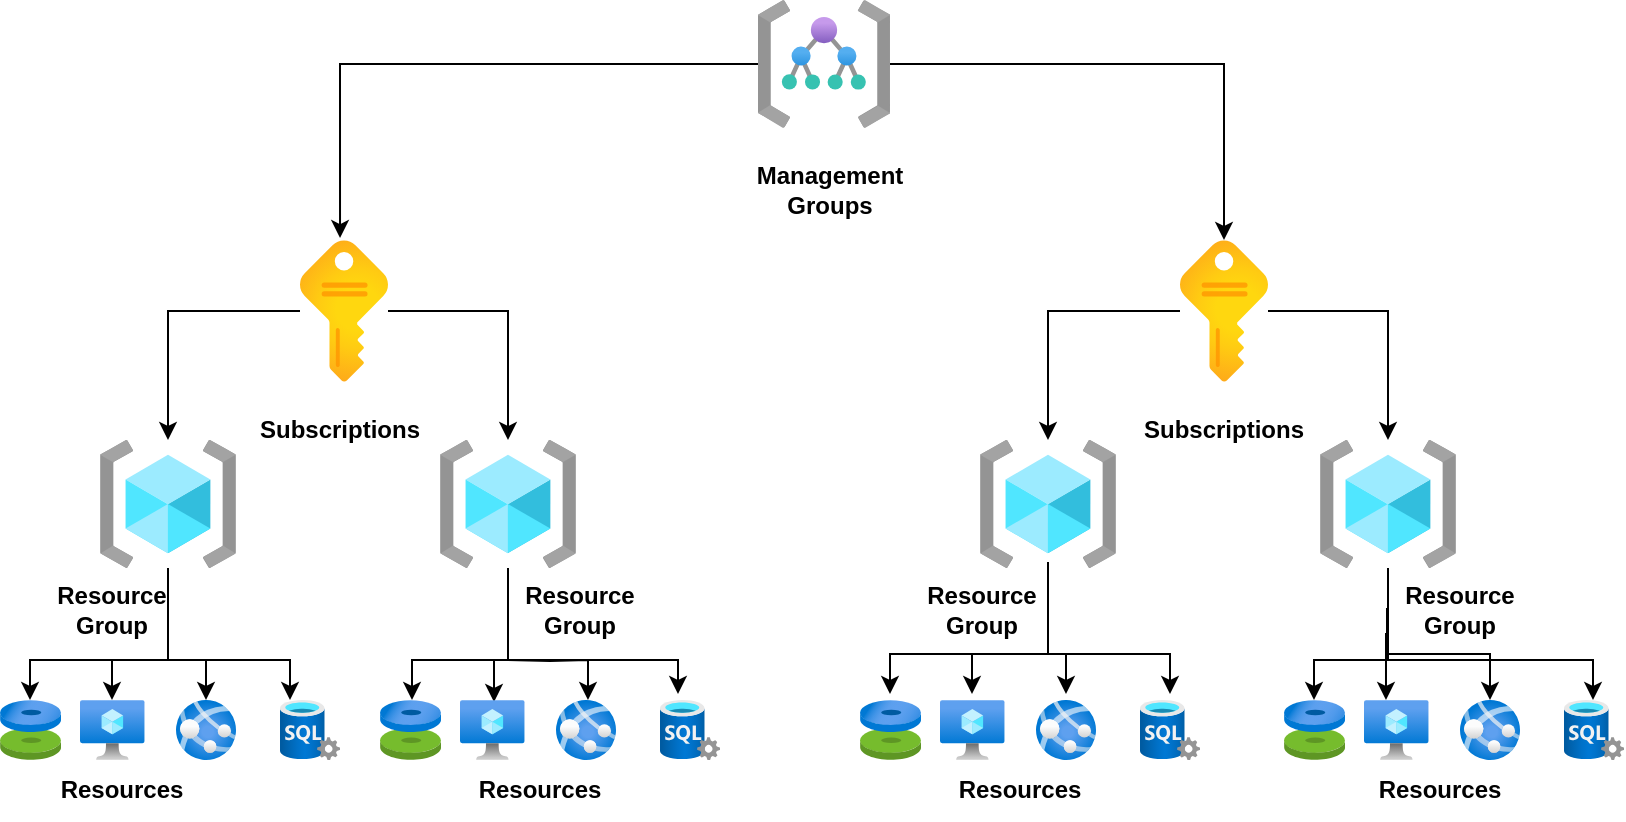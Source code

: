 <mxfile version="20.5.2" type="github">
  <diagram id="8aDCWPC3B8ohMvIZ4cO-" name="Page-1">
    <mxGraphModel dx="1360" dy="834" grid="1" gridSize="10" guides="1" tooltips="1" connect="1" arrows="1" fold="1" page="1" pageScale="1" pageWidth="850" pageHeight="1100" math="0" shadow="0">
      <root>
        <mxCell id="0" />
        <mxCell id="1" parent="0" />
        <mxCell id="Mrv_MjjHtVWF8FlWqP0l-12" style="edgeStyle=orthogonalEdgeStyle;rounded=0;orthogonalLoop=1;jettySize=auto;html=1;" edge="1" parent="1" source="Mrv_MjjHtVWF8FlWqP0l-2" target="Mrv_MjjHtVWF8FlWqP0l-9">
          <mxGeometry relative="1" as="geometry" />
        </mxCell>
        <mxCell id="Mrv_MjjHtVWF8FlWqP0l-13" style="edgeStyle=orthogonalEdgeStyle;rounded=0;orthogonalLoop=1;jettySize=auto;html=1;" edge="1" parent="1" source="Mrv_MjjHtVWF8FlWqP0l-2" target="Mrv_MjjHtVWF8FlWqP0l-8">
          <mxGeometry relative="1" as="geometry" />
        </mxCell>
        <mxCell id="Mrv_MjjHtVWF8FlWqP0l-2" value="" style="aspect=fixed;html=1;points=[];align=center;image;fontSize=12;image=img/lib/azure2/general/Subscriptions.svg;" vertex="1" parent="1">
          <mxGeometry x="180" y="200" width="44" height="71" as="geometry" />
        </mxCell>
        <mxCell id="Mrv_MjjHtVWF8FlWqP0l-6" style="edgeStyle=orthogonalEdgeStyle;rounded=0;orthogonalLoop=1;jettySize=auto;html=1;" edge="1" parent="1" source="Mrv_MjjHtVWF8FlWqP0l-4" target="Mrv_MjjHtVWF8FlWqP0l-5">
          <mxGeometry relative="1" as="geometry" />
        </mxCell>
        <mxCell id="Mrv_MjjHtVWF8FlWqP0l-7" style="edgeStyle=orthogonalEdgeStyle;rounded=0;orthogonalLoop=1;jettySize=auto;html=1;entryX=0.455;entryY=-0.014;entryDx=0;entryDy=0;entryPerimeter=0;" edge="1" parent="1" source="Mrv_MjjHtVWF8FlWqP0l-4" target="Mrv_MjjHtVWF8FlWqP0l-2">
          <mxGeometry relative="1" as="geometry" />
        </mxCell>
        <mxCell id="Mrv_MjjHtVWF8FlWqP0l-4" value="" style="aspect=fixed;html=1;points=[];align=center;image;fontSize=12;image=img/lib/azure2/general/Management_Groups.svg;" vertex="1" parent="1">
          <mxGeometry x="409" y="80" width="66" height="64" as="geometry" />
        </mxCell>
        <mxCell id="Mrv_MjjHtVWF8FlWqP0l-14" style="edgeStyle=orthogonalEdgeStyle;rounded=0;orthogonalLoop=1;jettySize=auto;html=1;" edge="1" parent="1" source="Mrv_MjjHtVWF8FlWqP0l-5" target="Mrv_MjjHtVWF8FlWqP0l-11">
          <mxGeometry relative="1" as="geometry" />
        </mxCell>
        <mxCell id="Mrv_MjjHtVWF8FlWqP0l-15" style="edgeStyle=orthogonalEdgeStyle;rounded=0;orthogonalLoop=1;jettySize=auto;html=1;" edge="1" parent="1" source="Mrv_MjjHtVWF8FlWqP0l-5" target="Mrv_MjjHtVWF8FlWqP0l-10">
          <mxGeometry relative="1" as="geometry" />
        </mxCell>
        <mxCell id="Mrv_MjjHtVWF8FlWqP0l-5" value="" style="aspect=fixed;html=1;points=[];align=center;image;fontSize=12;image=img/lib/azure2/general/Subscriptions.svg;" vertex="1" parent="1">
          <mxGeometry x="620" y="200" width="44" height="71" as="geometry" />
        </mxCell>
        <mxCell id="Mrv_MjjHtVWF8FlWqP0l-21" style="edgeStyle=orthogonalEdgeStyle;rounded=0;orthogonalLoop=1;jettySize=auto;html=1;" edge="1" parent="1" source="Mrv_MjjHtVWF8FlWqP0l-8" target="Mrv_MjjHtVWF8FlWqP0l-19">
          <mxGeometry relative="1" as="geometry">
            <Array as="points">
              <mxPoint x="114" y="410" />
              <mxPoint x="45" y="410" />
            </Array>
          </mxGeometry>
        </mxCell>
        <mxCell id="Mrv_MjjHtVWF8FlWqP0l-22" style="edgeStyle=orthogonalEdgeStyle;rounded=0;orthogonalLoop=1;jettySize=auto;html=1;" edge="1" parent="1" source="Mrv_MjjHtVWF8FlWqP0l-8" target="Mrv_MjjHtVWF8FlWqP0l-20">
          <mxGeometry relative="1" as="geometry">
            <Array as="points">
              <mxPoint x="114" y="410" />
              <mxPoint x="86" y="410" />
            </Array>
          </mxGeometry>
        </mxCell>
        <mxCell id="Mrv_MjjHtVWF8FlWqP0l-23" style="edgeStyle=orthogonalEdgeStyle;rounded=0;orthogonalLoop=1;jettySize=auto;html=1;" edge="1" parent="1" source="Mrv_MjjHtVWF8FlWqP0l-8" target="Mrv_MjjHtVWF8FlWqP0l-17">
          <mxGeometry relative="1" as="geometry">
            <Array as="points">
              <mxPoint x="114" y="410" />
              <mxPoint x="133" y="410" />
            </Array>
          </mxGeometry>
        </mxCell>
        <mxCell id="Mrv_MjjHtVWF8FlWqP0l-24" style="edgeStyle=orthogonalEdgeStyle;rounded=0;orthogonalLoop=1;jettySize=auto;html=1;" edge="1" parent="1" source="Mrv_MjjHtVWF8FlWqP0l-8" target="Mrv_MjjHtVWF8FlWqP0l-16">
          <mxGeometry relative="1" as="geometry">
            <Array as="points">
              <mxPoint x="114" y="410" />
              <mxPoint x="175" y="410" />
            </Array>
          </mxGeometry>
        </mxCell>
        <mxCell id="Mrv_MjjHtVWF8FlWqP0l-8" value="" style="aspect=fixed;html=1;points=[];align=center;image;fontSize=12;image=img/lib/azure2/general/Resource_Groups.svg;" vertex="1" parent="1">
          <mxGeometry x="80" y="300" width="68" height="64" as="geometry" />
        </mxCell>
        <mxCell id="Mrv_MjjHtVWF8FlWqP0l-43" style="edgeStyle=orthogonalEdgeStyle;rounded=0;orthogonalLoop=1;jettySize=auto;html=1;entryX=0.524;entryY=0;entryDx=0;entryDy=0;entryPerimeter=0;" edge="1" parent="1" target="Mrv_MjjHtVWF8FlWqP0l-31">
          <mxGeometry relative="1" as="geometry">
            <mxPoint x="284" y="407" as="sourcePoint" />
            <mxPoint x="235.3" y="473" as="targetPoint" />
            <Array as="points">
              <mxPoint x="284" y="410" />
              <mxPoint x="236" y="410" />
            </Array>
          </mxGeometry>
        </mxCell>
        <mxCell id="Mrv_MjjHtVWF8FlWqP0l-44" style="edgeStyle=orthogonalEdgeStyle;rounded=0;orthogonalLoop=1;jettySize=auto;html=1;entryX=0.526;entryY=0.033;entryDx=0;entryDy=0;entryPerimeter=0;" edge="1" parent="1" source="Mrv_MjjHtVWF8FlWqP0l-9" target="Mrv_MjjHtVWF8FlWqP0l-32">
          <mxGeometry relative="1" as="geometry">
            <Array as="points">
              <mxPoint x="284" y="410" />
              <mxPoint x="277" y="410" />
            </Array>
          </mxGeometry>
        </mxCell>
        <mxCell id="Mrv_MjjHtVWF8FlWqP0l-45" style="edgeStyle=orthogonalEdgeStyle;rounded=0;orthogonalLoop=1;jettySize=auto;html=1;entryX=0.533;entryY=0;entryDx=0;entryDy=0;entryPerimeter=0;" edge="1" parent="1" target="Mrv_MjjHtVWF8FlWqP0l-30">
          <mxGeometry relative="1" as="geometry">
            <mxPoint x="284" y="410" as="sourcePoint" />
            <mxPoint x="323" y="476" as="targetPoint" />
          </mxGeometry>
        </mxCell>
        <mxCell id="Mrv_MjjHtVWF8FlWqP0l-63" style="edgeStyle=orthogonalEdgeStyle;rounded=0;orthogonalLoop=1;jettySize=auto;html=1;entryX=0.3;entryY=-0.1;entryDx=0;entryDy=0;entryPerimeter=0;" edge="1" parent="1" source="Mrv_MjjHtVWF8FlWqP0l-9" target="Mrv_MjjHtVWF8FlWqP0l-29">
          <mxGeometry relative="1" as="geometry">
            <Array as="points">
              <mxPoint x="284" y="410" />
              <mxPoint x="369" y="410" />
            </Array>
          </mxGeometry>
        </mxCell>
        <mxCell id="Mrv_MjjHtVWF8FlWqP0l-9" value="" style="aspect=fixed;html=1;points=[];align=center;image;fontSize=12;image=img/lib/azure2/general/Resource_Groups.svg;" vertex="1" parent="1">
          <mxGeometry x="250" y="300" width="68" height="64" as="geometry" />
        </mxCell>
        <mxCell id="Mrv_MjjHtVWF8FlWqP0l-48" style="edgeStyle=orthogonalEdgeStyle;rounded=0;orthogonalLoop=1;jettySize=auto;html=1;" edge="1" parent="1">
          <mxGeometry relative="1" as="geometry">
            <mxPoint x="554" y="381" as="sourcePoint" />
            <mxPoint x="475" y="427" as="targetPoint" />
            <Array as="points">
              <mxPoint x="554" y="407" />
              <mxPoint x="475" y="407" />
            </Array>
          </mxGeometry>
        </mxCell>
        <mxCell id="Mrv_MjjHtVWF8FlWqP0l-49" style="edgeStyle=orthogonalEdgeStyle;rounded=0;orthogonalLoop=1;jettySize=auto;html=1;" edge="1" parent="1">
          <mxGeometry relative="1" as="geometry">
            <mxPoint x="554" y="361" as="sourcePoint" />
            <mxPoint x="516" y="427" as="targetPoint" />
            <Array as="points">
              <mxPoint x="554" y="407" />
              <mxPoint x="516" y="407" />
            </Array>
          </mxGeometry>
        </mxCell>
        <mxCell id="Mrv_MjjHtVWF8FlWqP0l-51" style="edgeStyle=orthogonalEdgeStyle;rounded=0;orthogonalLoop=1;jettySize=auto;html=1;" edge="1" parent="1">
          <mxGeometry relative="1" as="geometry">
            <mxPoint x="554" y="381" as="sourcePoint" />
            <mxPoint x="615" y="427" as="targetPoint" />
            <Array as="points">
              <mxPoint x="554" y="407" />
              <mxPoint x="615" y="407" />
            </Array>
          </mxGeometry>
        </mxCell>
        <mxCell id="Mrv_MjjHtVWF8FlWqP0l-57" style="edgeStyle=orthogonalEdgeStyle;rounded=0;orthogonalLoop=1;jettySize=auto;html=1;" edge="1" parent="1">
          <mxGeometry relative="1" as="geometry">
            <mxPoint x="554" y="361" as="sourcePoint" />
            <mxPoint x="563" y="427" as="targetPoint" />
            <Array as="points">
              <mxPoint x="554" y="407" />
              <mxPoint x="563" y="407" />
            </Array>
          </mxGeometry>
        </mxCell>
        <mxCell id="Mrv_MjjHtVWF8FlWqP0l-10" value="" style="aspect=fixed;html=1;points=[];align=center;image;fontSize=12;image=img/lib/azure2/general/Resource_Groups.svg;" vertex="1" parent="1">
          <mxGeometry x="520" y="300" width="68" height="64" as="geometry" />
        </mxCell>
        <mxCell id="Mrv_MjjHtVWF8FlWqP0l-52" style="edgeStyle=orthogonalEdgeStyle;rounded=0;orthogonalLoop=1;jettySize=auto;html=1;" edge="1" parent="1" source="Mrv_MjjHtVWF8FlWqP0l-11" target="Mrv_MjjHtVWF8FlWqP0l-39">
          <mxGeometry relative="1" as="geometry">
            <Array as="points">
              <mxPoint x="724" y="410" />
              <mxPoint x="687" y="410" />
            </Array>
          </mxGeometry>
        </mxCell>
        <mxCell id="Mrv_MjjHtVWF8FlWqP0l-53" style="edgeStyle=orthogonalEdgeStyle;rounded=0;orthogonalLoop=1;jettySize=auto;html=1;entryX=0.34;entryY=0;entryDx=0;entryDy=0;entryPerimeter=0;" edge="1" parent="1" source="Mrv_MjjHtVWF8FlWqP0l-11" target="Mrv_MjjHtVWF8FlWqP0l-40">
          <mxGeometry relative="1" as="geometry" />
        </mxCell>
        <mxCell id="Mrv_MjjHtVWF8FlWqP0l-54" style="edgeStyle=orthogonalEdgeStyle;rounded=0;orthogonalLoop=1;jettySize=auto;html=1;" edge="1" parent="1" source="Mrv_MjjHtVWF8FlWqP0l-11" target="Mrv_MjjHtVWF8FlWqP0l-38">
          <mxGeometry relative="1" as="geometry">
            <Array as="points">
              <mxPoint x="724" y="407" />
              <mxPoint x="775" y="407" />
            </Array>
          </mxGeometry>
        </mxCell>
        <mxCell id="Mrv_MjjHtVWF8FlWqP0l-55" style="edgeStyle=orthogonalEdgeStyle;rounded=0;orthogonalLoop=1;jettySize=auto;html=1;" edge="1" parent="1">
          <mxGeometry relative="1" as="geometry">
            <mxPoint x="723.5" y="384" as="sourcePoint" />
            <mxPoint x="826.5" y="430" as="targetPoint" />
            <Array as="points">
              <mxPoint x="724" y="410" />
              <mxPoint x="827" y="410" />
            </Array>
          </mxGeometry>
        </mxCell>
        <mxCell id="Mrv_MjjHtVWF8FlWqP0l-11" value="" style="aspect=fixed;html=1;points=[];align=center;image;fontSize=12;image=img/lib/azure2/general/Resource_Groups.svg;" vertex="1" parent="1">
          <mxGeometry x="690" y="300" width="68" height="64" as="geometry" />
        </mxCell>
        <mxCell id="Mrv_MjjHtVWF8FlWqP0l-16" value="" style="aspect=fixed;html=1;points=[];align=center;image;fontSize=12;image=img/lib/azure2/databases/SQL_Server.svg;" vertex="1" parent="1">
          <mxGeometry x="170" y="430" width="30" height="30" as="geometry" />
        </mxCell>
        <mxCell id="Mrv_MjjHtVWF8FlWqP0l-17" value="" style="aspect=fixed;html=1;points=[];align=center;image;fontSize=12;image=img/lib/azure2/containers/App_Services.svg;" vertex="1" parent="1">
          <mxGeometry x="118" y="430" width="30" height="30" as="geometry" />
        </mxCell>
        <mxCell id="Mrv_MjjHtVWF8FlWqP0l-19" value="" style="aspect=fixed;html=1;points=[];align=center;image;fontSize=12;image=img/lib/azure2/compute/Disks_Classic.svg;" vertex="1" parent="1">
          <mxGeometry x="30" y="430" width="30.54" height="30" as="geometry" />
        </mxCell>
        <mxCell id="Mrv_MjjHtVWF8FlWqP0l-20" value="" style="aspect=fixed;html=1;points=[];align=center;image;fontSize=12;image=img/lib/azure2/compute/Virtual_Machine.svg;" vertex="1" parent="1">
          <mxGeometry x="70" y="430" width="32.34" height="30" as="geometry" />
        </mxCell>
        <mxCell id="Mrv_MjjHtVWF8FlWqP0l-25" value="&lt;b&gt;Management Groups&lt;/b&gt;" style="text;html=1;strokeColor=none;fillColor=none;align=center;verticalAlign=middle;whiteSpace=wrap;rounded=0;" vertex="1" parent="1">
          <mxGeometry x="415" y="160" width="60" height="30" as="geometry" />
        </mxCell>
        <mxCell id="Mrv_MjjHtVWF8FlWqP0l-26" value="&lt;b&gt;Subscriptions&lt;/b&gt;" style="text;html=1;strokeColor=none;fillColor=none;align=center;verticalAlign=middle;whiteSpace=wrap;rounded=0;" vertex="1" parent="1">
          <mxGeometry x="170" y="280" width="60" height="30" as="geometry" />
        </mxCell>
        <mxCell id="Mrv_MjjHtVWF8FlWqP0l-27" value="&lt;b&gt;Subscriptions&lt;/b&gt;" style="text;html=1;strokeColor=none;fillColor=none;align=center;verticalAlign=middle;whiteSpace=wrap;rounded=0;" vertex="1" parent="1">
          <mxGeometry x="612" y="280" width="60" height="30" as="geometry" />
        </mxCell>
        <mxCell id="Mrv_MjjHtVWF8FlWqP0l-28" value="&lt;b&gt;Resource Group&lt;/b&gt;" style="text;html=1;strokeColor=none;fillColor=none;align=center;verticalAlign=middle;whiteSpace=wrap;rounded=0;" vertex="1" parent="1">
          <mxGeometry x="56.17" y="370" width="60" height="30" as="geometry" />
        </mxCell>
        <mxCell id="Mrv_MjjHtVWF8FlWqP0l-29" value="" style="aspect=fixed;html=1;points=[];align=center;image;fontSize=12;image=img/lib/azure2/databases/SQL_Server.svg;" vertex="1" parent="1">
          <mxGeometry x="360" y="430" width="30" height="30" as="geometry" />
        </mxCell>
        <mxCell id="Mrv_MjjHtVWF8FlWqP0l-30" value="" style="aspect=fixed;html=1;points=[];align=center;image;fontSize=12;image=img/lib/azure2/containers/App_Services.svg;" vertex="1" parent="1">
          <mxGeometry x="308" y="430" width="30" height="30" as="geometry" />
        </mxCell>
        <mxCell id="Mrv_MjjHtVWF8FlWqP0l-31" value="" style="aspect=fixed;html=1;points=[];align=center;image;fontSize=12;image=img/lib/azure2/compute/Disks_Classic.svg;" vertex="1" parent="1">
          <mxGeometry x="220" y="430" width="30.54" height="30" as="geometry" />
        </mxCell>
        <mxCell id="Mrv_MjjHtVWF8FlWqP0l-32" value="" style="aspect=fixed;html=1;points=[];align=center;image;fontSize=12;image=img/lib/azure2/compute/Virtual_Machine.svg;" vertex="1" parent="1">
          <mxGeometry x="260" y="430" width="32.34" height="30" as="geometry" />
        </mxCell>
        <mxCell id="Mrv_MjjHtVWF8FlWqP0l-33" value="" style="aspect=fixed;html=1;points=[];align=center;image;fontSize=12;image=img/lib/azure2/databases/SQL_Server.svg;" vertex="1" parent="1">
          <mxGeometry x="600" y="430" width="30" height="30" as="geometry" />
        </mxCell>
        <mxCell id="Mrv_MjjHtVWF8FlWqP0l-34" value="" style="aspect=fixed;html=1;points=[];align=center;image;fontSize=12;image=img/lib/azure2/containers/App_Services.svg;" vertex="1" parent="1">
          <mxGeometry x="548" y="430" width="30" height="30" as="geometry" />
        </mxCell>
        <mxCell id="Mrv_MjjHtVWF8FlWqP0l-35" value="" style="aspect=fixed;html=1;points=[];align=center;image;fontSize=12;image=img/lib/azure2/compute/Disks_Classic.svg;" vertex="1" parent="1">
          <mxGeometry x="460" y="430" width="30.54" height="30" as="geometry" />
        </mxCell>
        <mxCell id="Mrv_MjjHtVWF8FlWqP0l-36" value="" style="aspect=fixed;html=1;points=[];align=center;image;fontSize=12;image=img/lib/azure2/compute/Virtual_Machine.svg;" vertex="1" parent="1">
          <mxGeometry x="500" y="430" width="32.34" height="30" as="geometry" />
        </mxCell>
        <mxCell id="Mrv_MjjHtVWF8FlWqP0l-37" value="" style="aspect=fixed;html=1;points=[];align=center;image;fontSize=12;image=img/lib/azure2/databases/SQL_Server.svg;" vertex="1" parent="1">
          <mxGeometry x="812" y="430" width="30" height="30" as="geometry" />
        </mxCell>
        <mxCell id="Mrv_MjjHtVWF8FlWqP0l-38" value="" style="aspect=fixed;html=1;points=[];align=center;image;fontSize=12;image=img/lib/azure2/containers/App_Services.svg;" vertex="1" parent="1">
          <mxGeometry x="760" y="430" width="30" height="30" as="geometry" />
        </mxCell>
        <mxCell id="Mrv_MjjHtVWF8FlWqP0l-39" value="" style="aspect=fixed;html=1;points=[];align=center;image;fontSize=12;image=img/lib/azure2/compute/Disks_Classic.svg;" vertex="1" parent="1">
          <mxGeometry x="672" y="430" width="30.54" height="30" as="geometry" />
        </mxCell>
        <mxCell id="Mrv_MjjHtVWF8FlWqP0l-40" value="" style="aspect=fixed;html=1;points=[];align=center;image;fontSize=12;image=img/lib/azure2/compute/Virtual_Machine.svg;" vertex="1" parent="1">
          <mxGeometry x="712" y="430" width="32.34" height="30" as="geometry" />
        </mxCell>
        <mxCell id="Mrv_MjjHtVWF8FlWqP0l-56" value="&lt;b&gt;Resource Group&lt;/b&gt;" style="text;html=1;strokeColor=none;fillColor=none;align=center;verticalAlign=middle;whiteSpace=wrap;rounded=0;" vertex="1" parent="1">
          <mxGeometry x="290" y="370" width="60" height="30" as="geometry" />
        </mxCell>
        <mxCell id="Mrv_MjjHtVWF8FlWqP0l-58" value="&lt;b&gt;Resource Group&lt;/b&gt;" style="text;html=1;strokeColor=none;fillColor=none;align=center;verticalAlign=middle;whiteSpace=wrap;rounded=0;" vertex="1" parent="1">
          <mxGeometry x="490.54" y="370" width="60" height="30" as="geometry" />
        </mxCell>
        <mxCell id="Mrv_MjjHtVWF8FlWqP0l-60" value="&lt;b&gt;Resource Group&lt;/b&gt;" style="text;html=1;strokeColor=none;fillColor=none;align=center;verticalAlign=middle;whiteSpace=wrap;rounded=0;" vertex="1" parent="1">
          <mxGeometry x="730" y="370" width="60" height="30" as="geometry" />
        </mxCell>
        <mxCell id="Mrv_MjjHtVWF8FlWqP0l-61" value="&lt;b&gt;Resources&lt;/b&gt;" style="text;html=1;strokeColor=none;fillColor=none;align=center;verticalAlign=middle;whiteSpace=wrap;rounded=0;" vertex="1" parent="1">
          <mxGeometry x="60.54" y="460" width="60" height="30" as="geometry" />
        </mxCell>
        <mxCell id="Mrv_MjjHtVWF8FlWqP0l-62" value="&lt;b&gt;Resources&lt;/b&gt;" style="text;html=1;strokeColor=none;fillColor=none;align=center;verticalAlign=middle;whiteSpace=wrap;rounded=0;" vertex="1" parent="1">
          <mxGeometry x="270" y="460" width="60" height="30" as="geometry" />
        </mxCell>
        <mxCell id="Mrv_MjjHtVWF8FlWqP0l-64" value="&lt;b&gt;Resources&lt;/b&gt;" style="text;html=1;strokeColor=none;fillColor=none;align=center;verticalAlign=middle;whiteSpace=wrap;rounded=0;" vertex="1" parent="1">
          <mxGeometry x="720" y="460" width="60" height="30" as="geometry" />
        </mxCell>
        <mxCell id="Mrv_MjjHtVWF8FlWqP0l-65" value="&lt;b&gt;Resources&lt;/b&gt;" style="text;html=1;strokeColor=none;fillColor=none;align=center;verticalAlign=middle;whiteSpace=wrap;rounded=0;" vertex="1" parent="1">
          <mxGeometry x="510" y="460" width="60" height="30" as="geometry" />
        </mxCell>
      </root>
    </mxGraphModel>
  </diagram>
</mxfile>
